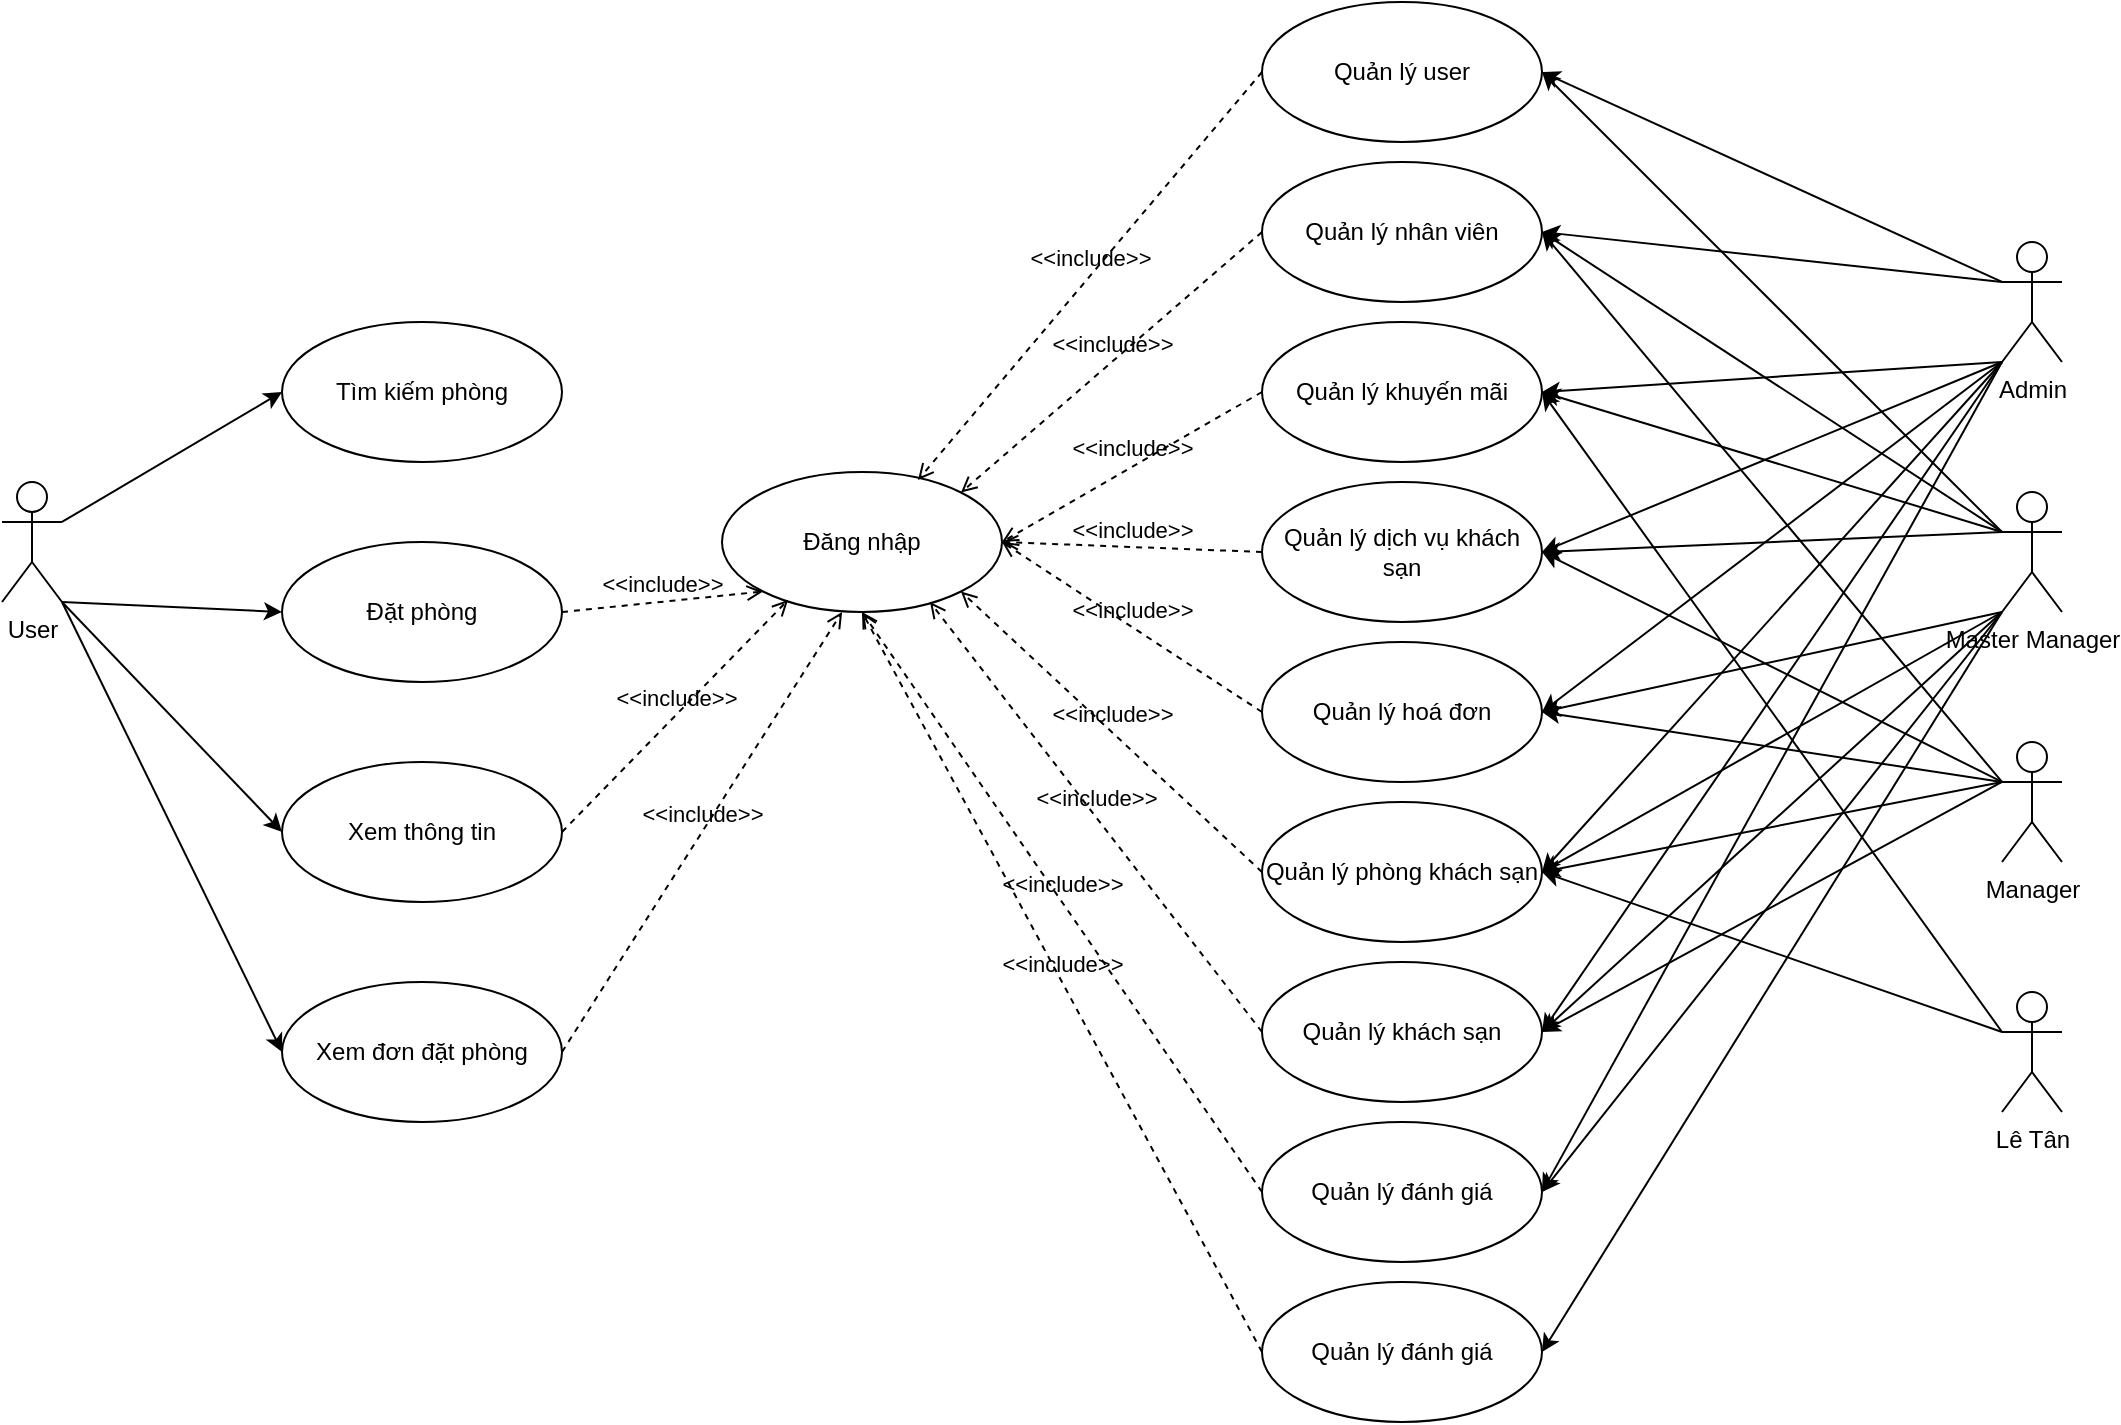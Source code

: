 <mxfile version="20.6.0" type="github">
  <diagram id="jBtTjO7NlrIGIKfBwDJG" name="Page-1">
    <mxGraphModel dx="1374" dy="800" grid="1" gridSize="10" guides="1" tooltips="1" connect="1" arrows="1" fold="1" page="1" pageScale="1" pageWidth="850" pageHeight="1100" math="0" shadow="0">
      <root>
        <mxCell id="0" />
        <mxCell id="1" parent="0" />
        <mxCell id="8aYMuTenBSdRTvFc2gZG-1" value="User" style="shape=umlActor;verticalLabelPosition=bottom;verticalAlign=top;html=1;" parent="1" vertex="1">
          <mxGeometry x="80" y="310" width="30" height="60" as="geometry" />
        </mxCell>
        <mxCell id="wvgPAgoQQPdy4hpP0gHA-4" value="Admin" style="shape=umlActor;verticalLabelPosition=bottom;verticalAlign=top;html=1;" parent="1" vertex="1">
          <mxGeometry x="1080" y="190" width="30" height="60" as="geometry" />
        </mxCell>
        <mxCell id="wvgPAgoQQPdy4hpP0gHA-5" value="Đăng nhập" style="ellipse;whiteSpace=wrap;html=1;" parent="1" vertex="1">
          <mxGeometry x="440" y="305" width="140" height="70" as="geometry" />
        </mxCell>
        <mxCell id="wvgPAgoQQPdy4hpP0gHA-6" value="Quản lý khách sạn" style="ellipse;whiteSpace=wrap;html=1;" parent="1" vertex="1">
          <mxGeometry x="710" y="550" width="140" height="70" as="geometry" />
        </mxCell>
        <mxCell id="wvgPAgoQQPdy4hpP0gHA-8" value="Quản lý phòng khách sạn" style="ellipse;whiteSpace=wrap;html=1;" parent="1" vertex="1">
          <mxGeometry x="710" y="470" width="140" height="70" as="geometry" />
        </mxCell>
        <mxCell id="wvgPAgoQQPdy4hpP0gHA-9" value="Đặt phòng" style="ellipse;whiteSpace=wrap;html=1;" parent="1" vertex="1">
          <mxGeometry x="220" y="340" width="140" height="70" as="geometry" />
        </mxCell>
        <mxCell id="wvgPAgoQQPdy4hpP0gHA-10" value="" style="endArrow=classic;html=1;rounded=0;exitX=1;exitY=1;exitDx=0;exitDy=0;exitPerimeter=0;entryX=0;entryY=0.5;entryDx=0;entryDy=0;" parent="1" source="8aYMuTenBSdRTvFc2gZG-1" target="wvgPAgoQQPdy4hpP0gHA-9" edge="1">
          <mxGeometry width="50" height="50" relative="1" as="geometry">
            <mxPoint x="580" y="320" as="sourcePoint" />
            <mxPoint x="630" y="270" as="targetPoint" />
          </mxGeometry>
        </mxCell>
        <mxCell id="wvgPAgoQQPdy4hpP0gHA-11" value="&amp;lt;&amp;lt;include&amp;gt;&amp;gt;" style="html=1;verticalAlign=bottom;labelBackgroundColor=none;endArrow=open;endFill=0;dashed=1;rounded=0;exitX=1;exitY=0.5;exitDx=0;exitDy=0;entryX=0;entryY=1;entryDx=0;entryDy=0;" parent="1" source="wvgPAgoQQPdy4hpP0gHA-9" target="wvgPAgoQQPdy4hpP0gHA-5" edge="1">
          <mxGeometry width="160" relative="1" as="geometry">
            <mxPoint x="530" y="290" as="sourcePoint" />
            <mxPoint x="690" y="290" as="targetPoint" />
          </mxGeometry>
        </mxCell>
        <mxCell id="wvgPAgoQQPdy4hpP0gHA-12" value="&amp;lt;&amp;lt;include&amp;gt;&amp;gt;" style="html=1;verticalAlign=bottom;labelBackgroundColor=none;endArrow=open;endFill=0;dashed=1;rounded=0;exitX=0;exitY=0.5;exitDx=0;exitDy=0;entryX=1;entryY=1;entryDx=0;entryDy=0;" parent="1" source="wvgPAgoQQPdy4hpP0gHA-8" target="wvgPAgoQQPdy4hpP0gHA-5" edge="1">
          <mxGeometry width="160" relative="1" as="geometry">
            <mxPoint x="540" y="500" as="sourcePoint" />
            <mxPoint x="700" y="500" as="targetPoint" />
          </mxGeometry>
        </mxCell>
        <mxCell id="wvgPAgoQQPdy4hpP0gHA-13" value="&amp;lt;&amp;lt;include&amp;gt;&amp;gt;" style="html=1;verticalAlign=bottom;labelBackgroundColor=none;endArrow=open;endFill=0;dashed=1;rounded=0;exitX=0;exitY=0.5;exitDx=0;exitDy=0;entryX=0.743;entryY=0.929;entryDx=0;entryDy=0;entryPerimeter=0;" parent="1" source="wvgPAgoQQPdy4hpP0gHA-6" target="wvgPAgoQQPdy4hpP0gHA-5" edge="1">
          <mxGeometry width="160" relative="1" as="geometry">
            <mxPoint x="530" y="290" as="sourcePoint" />
            <mxPoint x="550" y="370" as="targetPoint" />
          </mxGeometry>
        </mxCell>
        <mxCell id="wvgPAgoQQPdy4hpP0gHA-16" value="Tìm kiếm phòng" style="ellipse;whiteSpace=wrap;html=1;" parent="1" vertex="1">
          <mxGeometry x="220" y="230" width="140" height="70" as="geometry" />
        </mxCell>
        <mxCell id="wvgPAgoQQPdy4hpP0gHA-17" value="" style="endArrow=classic;html=1;rounded=0;exitX=1;exitY=0.333;exitDx=0;exitDy=0;exitPerimeter=0;entryX=0;entryY=0.5;entryDx=0;entryDy=0;" parent="1" source="8aYMuTenBSdRTvFc2gZG-1" target="wvgPAgoQQPdy4hpP0gHA-16" edge="1">
          <mxGeometry width="50" height="50" relative="1" as="geometry">
            <mxPoint x="120" y="330" as="sourcePoint" />
            <mxPoint x="170" y="280" as="targetPoint" />
          </mxGeometry>
        </mxCell>
        <mxCell id="wvgPAgoQQPdy4hpP0gHA-19" value="Quản lý hoá đơn" style="ellipse;whiteSpace=wrap;html=1;" parent="1" vertex="1">
          <mxGeometry x="710" y="390" width="140" height="70" as="geometry" />
        </mxCell>
        <mxCell id="wvgPAgoQQPdy4hpP0gHA-20" value="&amp;lt;&amp;lt;include&amp;gt;&amp;gt;" style="html=1;verticalAlign=bottom;labelBackgroundColor=none;endArrow=open;endFill=0;dashed=1;rounded=0;exitX=0;exitY=0.5;exitDx=0;exitDy=0;entryX=1;entryY=0.5;entryDx=0;entryDy=0;" parent="1" source="wvgPAgoQQPdy4hpP0gHA-19" target="wvgPAgoQQPdy4hpP0gHA-5" edge="1">
          <mxGeometry width="160" relative="1" as="geometry">
            <mxPoint x="530" y="530" as="sourcePoint" />
            <mxPoint x="620" y="370" as="targetPoint" />
          </mxGeometry>
        </mxCell>
        <mxCell id="wvgPAgoQQPdy4hpP0gHA-21" value="Quản lý dịch vụ khách sạn" style="ellipse;whiteSpace=wrap;html=1;" parent="1" vertex="1">
          <mxGeometry x="710" y="310" width="140" height="70" as="geometry" />
        </mxCell>
        <mxCell id="wvgPAgoQQPdy4hpP0gHA-22" value="&amp;lt;&amp;lt;include&amp;gt;&amp;gt;" style="html=1;verticalAlign=bottom;labelBackgroundColor=none;endArrow=open;endFill=0;dashed=1;rounded=0;exitX=0;exitY=0.5;exitDx=0;exitDy=0;entryX=1;entryY=0.5;entryDx=0;entryDy=0;" parent="1" source="wvgPAgoQQPdy4hpP0gHA-21" target="wvgPAgoQQPdy4hpP0gHA-5" edge="1">
          <mxGeometry width="160" relative="1" as="geometry">
            <mxPoint x="650" y="400" as="sourcePoint" />
            <mxPoint x="810" y="400" as="targetPoint" />
          </mxGeometry>
        </mxCell>
        <mxCell id="wvgPAgoQQPdy4hpP0gHA-25" value="" style="endArrow=classic;html=1;rounded=0;entryX=1;entryY=0.5;entryDx=0;entryDy=0;exitX=0;exitY=1;exitDx=0;exitDy=0;exitPerimeter=0;" parent="1" source="wvgPAgoQQPdy4hpP0gHA-4" target="wvgPAgoQQPdy4hpP0gHA-6" edge="1">
          <mxGeometry width="50" height="50" relative="1" as="geometry">
            <mxPoint x="1030" y="370" as="sourcePoint" />
            <mxPoint x="970" y="370" as="targetPoint" />
          </mxGeometry>
        </mxCell>
        <mxCell id="wvgPAgoQQPdy4hpP0gHA-26" value="" style="endArrow=classic;html=1;rounded=0;exitX=0;exitY=1;exitDx=0;exitDy=0;exitPerimeter=0;entryX=1;entryY=0.5;entryDx=0;entryDy=0;" parent="1" source="wvgPAgoQQPdy4hpP0gHA-4" target="wvgPAgoQQPdy4hpP0gHA-8" edge="1">
          <mxGeometry width="50" height="50" relative="1" as="geometry">
            <mxPoint x="700" y="430" as="sourcePoint" />
            <mxPoint x="750" y="380" as="targetPoint" />
          </mxGeometry>
        </mxCell>
        <mxCell id="wvgPAgoQQPdy4hpP0gHA-27" value="" style="endArrow=classic;html=1;rounded=0;exitX=0;exitY=1;exitDx=0;exitDy=0;exitPerimeter=0;entryX=1;entryY=0.5;entryDx=0;entryDy=0;" parent="1" source="wvgPAgoQQPdy4hpP0gHA-4" target="wvgPAgoQQPdy4hpP0gHA-19" edge="1">
          <mxGeometry width="50" height="50" relative="1" as="geometry">
            <mxPoint x="700" y="430" as="sourcePoint" />
            <mxPoint x="750" y="380" as="targetPoint" />
          </mxGeometry>
        </mxCell>
        <mxCell id="wvgPAgoQQPdy4hpP0gHA-28" value="" style="endArrow=classic;html=1;rounded=0;entryX=1;entryY=0.5;entryDx=0;entryDy=0;exitX=0;exitY=1;exitDx=0;exitDy=0;exitPerimeter=0;" parent="1" source="wvgPAgoQQPdy4hpP0gHA-4" target="wvgPAgoQQPdy4hpP0gHA-21" edge="1">
          <mxGeometry width="50" height="50" relative="1" as="geometry">
            <mxPoint x="1030" y="380" as="sourcePoint" />
            <mxPoint x="970" y="330" as="targetPoint" />
          </mxGeometry>
        </mxCell>
        <mxCell id="wvgPAgoQQPdy4hpP0gHA-29" value="Quản lý khuyến mãi" style="ellipse;whiteSpace=wrap;html=1;" parent="1" vertex="1">
          <mxGeometry x="710" y="230" width="140" height="70" as="geometry" />
        </mxCell>
        <mxCell id="wvgPAgoQQPdy4hpP0gHA-30" value="&amp;lt;&amp;lt;include&amp;gt;&amp;gt;" style="html=1;verticalAlign=bottom;labelBackgroundColor=none;endArrow=open;endFill=0;dashed=1;rounded=0;exitX=0;exitY=0.5;exitDx=0;exitDy=0;entryX=1;entryY=0.5;entryDx=0;entryDy=0;" parent="1" source="wvgPAgoQQPdy4hpP0gHA-29" target="wvgPAgoQQPdy4hpP0gHA-5" edge="1">
          <mxGeometry width="160" relative="1" as="geometry">
            <mxPoint x="690" y="265" as="sourcePoint" />
            <mxPoint x="580" y="260" as="targetPoint" />
          </mxGeometry>
        </mxCell>
        <mxCell id="wvgPAgoQQPdy4hpP0gHA-31" value="" style="endArrow=classic;html=1;rounded=0;entryX=1;entryY=0.5;entryDx=0;entryDy=0;exitX=0;exitY=1;exitDx=0;exitDy=0;exitPerimeter=0;" parent="1" source="wvgPAgoQQPdy4hpP0gHA-4" target="wvgPAgoQQPdy4hpP0gHA-29" edge="1">
          <mxGeometry width="50" height="50" relative="1" as="geometry">
            <mxPoint x="1030" y="370" as="sourcePoint" />
            <mxPoint x="750" y="380" as="targetPoint" />
          </mxGeometry>
        </mxCell>
        <mxCell id="wvgPAgoQQPdy4hpP0gHA-32" value="Quản lý nhân viên" style="ellipse;whiteSpace=wrap;html=1;" parent="1" vertex="1">
          <mxGeometry x="710" y="150" width="140" height="70" as="geometry" />
        </mxCell>
        <mxCell id="wvgPAgoQQPdy4hpP0gHA-33" value="&amp;lt;&amp;lt;include&amp;gt;&amp;gt;" style="html=1;verticalAlign=bottom;labelBackgroundColor=none;endArrow=open;endFill=0;dashed=1;rounded=0;exitX=0;exitY=0.5;exitDx=0;exitDy=0;entryX=1;entryY=0;entryDx=0;entryDy=0;" parent="1" source="wvgPAgoQQPdy4hpP0gHA-32" target="wvgPAgoQQPdy4hpP0gHA-5" edge="1">
          <mxGeometry width="160" relative="1" as="geometry">
            <mxPoint x="659.94" y="210" as="sourcePoint" />
            <mxPoint x="540" y="266.03" as="targetPoint" />
          </mxGeometry>
        </mxCell>
        <mxCell id="wvgPAgoQQPdy4hpP0gHA-34" value="" style="endArrow=classic;html=1;rounded=0;exitX=0;exitY=0.333;exitDx=0;exitDy=0;exitPerimeter=0;entryX=1;entryY=0.5;entryDx=0;entryDy=0;" parent="1" source="wvgPAgoQQPdy4hpP0gHA-4" target="wvgPAgoQQPdy4hpP0gHA-32" edge="1">
          <mxGeometry width="50" height="50" relative="1" as="geometry">
            <mxPoint x="700" y="300" as="sourcePoint" />
            <mxPoint x="750" y="250" as="targetPoint" />
          </mxGeometry>
        </mxCell>
        <mxCell id="wvgPAgoQQPdy4hpP0gHA-35" value="Quản lý user" style="ellipse;whiteSpace=wrap;html=1;" parent="1" vertex="1">
          <mxGeometry x="710" y="70" width="140" height="70" as="geometry" />
        </mxCell>
        <mxCell id="wvgPAgoQQPdy4hpP0gHA-36" value="&amp;lt;&amp;lt;include&amp;gt;&amp;gt;" style="html=1;verticalAlign=bottom;labelBackgroundColor=none;endArrow=open;endFill=0;dashed=1;rounded=0;exitX=0;exitY=0.5;exitDx=0;exitDy=0;entryX=0.7;entryY=0.057;entryDx=0;entryDy=0;entryPerimeter=0;" parent="1" source="wvgPAgoQQPdy4hpP0gHA-35" target="wvgPAgoQQPdy4hpP0gHA-5" edge="1">
          <mxGeometry width="160" relative="1" as="geometry">
            <mxPoint x="650.5" y="119.87" as="sourcePoint" />
            <mxPoint x="519.997" y="250.121" as="targetPoint" />
          </mxGeometry>
        </mxCell>
        <mxCell id="wvgPAgoQQPdy4hpP0gHA-37" value="" style="endArrow=classic;html=1;rounded=0;exitX=0;exitY=0.333;exitDx=0;exitDy=0;exitPerimeter=0;entryX=1;entryY=0.5;entryDx=0;entryDy=0;" parent="1" source="wvgPAgoQQPdy4hpP0gHA-4" target="wvgPAgoQQPdy4hpP0gHA-35" edge="1">
          <mxGeometry width="50" height="50" relative="1" as="geometry">
            <mxPoint x="700" y="300" as="sourcePoint" />
            <mxPoint x="750" y="250" as="targetPoint" />
          </mxGeometry>
        </mxCell>
        <mxCell id="wvgPAgoQQPdy4hpP0gHA-38" value="Xem thông tin" style="ellipse;whiteSpace=wrap;html=1;" parent="1" vertex="1">
          <mxGeometry x="220" y="450" width="140" height="70" as="geometry" />
        </mxCell>
        <mxCell id="wvgPAgoQQPdy4hpP0gHA-39" value="" style="endArrow=classic;html=1;rounded=0;exitX=1;exitY=1;exitDx=0;exitDy=0;exitPerimeter=0;entryX=0;entryY=0.5;entryDx=0;entryDy=0;" parent="1" source="8aYMuTenBSdRTvFc2gZG-1" target="wvgPAgoQQPdy4hpP0gHA-38" edge="1">
          <mxGeometry width="50" height="50" relative="1" as="geometry">
            <mxPoint x="80" y="440" as="sourcePoint" />
            <mxPoint x="190" y="505" as="targetPoint" />
          </mxGeometry>
        </mxCell>
        <mxCell id="wvgPAgoQQPdy4hpP0gHA-40" value="&amp;lt;&amp;lt;include&amp;gt;&amp;gt;" style="html=1;verticalAlign=bottom;labelBackgroundColor=none;endArrow=open;endFill=0;dashed=1;rounded=0;exitX=1;exitY=0.5;exitDx=0;exitDy=0;entryX=0.236;entryY=0.914;entryDx=0;entryDy=0;entryPerimeter=0;" parent="1" source="wvgPAgoQQPdy4hpP0gHA-38" target="wvgPAgoQQPdy4hpP0gHA-5" edge="1">
          <mxGeometry width="160" relative="1" as="geometry">
            <mxPoint x="650" y="400" as="sourcePoint" />
            <mxPoint x="810" y="400" as="targetPoint" />
          </mxGeometry>
        </mxCell>
        <mxCell id="wvgPAgoQQPdy4hpP0gHA-41" value="Xem đơn đặt phòng" style="ellipse;whiteSpace=wrap;html=1;" parent="1" vertex="1">
          <mxGeometry x="220" y="560" width="140" height="70" as="geometry" />
        </mxCell>
        <mxCell id="wvgPAgoQQPdy4hpP0gHA-42" value="&amp;lt;&amp;lt;include&amp;gt;&amp;gt;" style="html=1;verticalAlign=bottom;labelBackgroundColor=none;endArrow=open;endFill=0;dashed=1;rounded=0;exitX=1;exitY=0.5;exitDx=0;exitDy=0;entryX=0.429;entryY=1;entryDx=0;entryDy=0;entryPerimeter=0;" parent="1" source="wvgPAgoQQPdy4hpP0gHA-41" target="wvgPAgoQQPdy4hpP0gHA-5" edge="1">
          <mxGeometry width="160" relative="1" as="geometry">
            <mxPoint x="650" y="400" as="sourcePoint" />
            <mxPoint x="810" y="400" as="targetPoint" />
          </mxGeometry>
        </mxCell>
        <mxCell id="wvgPAgoQQPdy4hpP0gHA-43" value="" style="endArrow=classic;html=1;rounded=0;exitX=1;exitY=1;exitDx=0;exitDy=0;exitPerimeter=0;entryX=0;entryY=0.5;entryDx=0;entryDy=0;" parent="1" source="8aYMuTenBSdRTvFc2gZG-1" target="wvgPAgoQQPdy4hpP0gHA-41" edge="1">
          <mxGeometry width="50" height="50" relative="1" as="geometry">
            <mxPoint x="700" y="430" as="sourcePoint" />
            <mxPoint x="750" y="380" as="targetPoint" />
          </mxGeometry>
        </mxCell>
        <mxCell id="uN7A_xl5XMdg3TVHM9R9-4" value="Manager" style="shape=umlActor;verticalLabelPosition=bottom;verticalAlign=top;html=1;outlineConnect=0;" parent="1" vertex="1">
          <mxGeometry x="1080" y="440" width="30" height="60" as="geometry" />
        </mxCell>
        <mxCell id="uN7A_xl5XMdg3TVHM9R9-5" value="" style="endArrow=classic;html=1;rounded=0;exitX=0;exitY=0.333;exitDx=0;exitDy=0;exitPerimeter=0;entryX=1;entryY=0.5;entryDx=0;entryDy=0;" parent="1" source="uN7A_xl5XMdg3TVHM9R9-4" target="wvgPAgoQQPdy4hpP0gHA-21" edge="1">
          <mxGeometry width="50" height="50" relative="1" as="geometry">
            <mxPoint x="1040" y="380" as="sourcePoint" />
            <mxPoint x="1000" y="590" as="targetPoint" />
          </mxGeometry>
        </mxCell>
        <mxCell id="uN7A_xl5XMdg3TVHM9R9-6" value="" style="endArrow=classic;html=1;rounded=0;exitX=0;exitY=0.333;exitDx=0;exitDy=0;exitPerimeter=0;entryX=1;entryY=0.5;entryDx=0;entryDy=0;" parent="1" source="uN7A_xl5XMdg3TVHM9R9-4" target="wvgPAgoQQPdy4hpP0gHA-19" edge="1">
          <mxGeometry width="50" height="50" relative="1" as="geometry">
            <mxPoint x="1060" y="885" as="sourcePoint" />
            <mxPoint x="880" y="520" as="targetPoint" />
          </mxGeometry>
        </mxCell>
        <mxCell id="uN7A_xl5XMdg3TVHM9R9-7" value="" style="endArrow=classic;html=1;rounded=0;exitX=0;exitY=0.333;exitDx=0;exitDy=0;exitPerimeter=0;entryX=1;entryY=0.5;entryDx=0;entryDy=0;" parent="1" source="uN7A_xl5XMdg3TVHM9R9-4" target="wvgPAgoQQPdy4hpP0gHA-6" edge="1">
          <mxGeometry width="50" height="50" relative="1" as="geometry">
            <mxPoint x="1100" y="955" as="sourcePoint" />
            <mxPoint x="850" y="580" as="targetPoint" />
          </mxGeometry>
        </mxCell>
        <mxCell id="uN7A_xl5XMdg3TVHM9R9-8" value="Quản lý đánh giá" style="ellipse;whiteSpace=wrap;html=1;" parent="1" vertex="1">
          <mxGeometry x="710" y="630" width="140" height="70" as="geometry" />
        </mxCell>
        <mxCell id="uN7A_xl5XMdg3TVHM9R9-9" value="&amp;lt;&amp;lt;include&amp;gt;&amp;gt;" style="html=1;verticalAlign=bottom;labelBackgroundColor=none;endArrow=open;endFill=0;dashed=1;rounded=0;exitX=0;exitY=0.5;exitDx=0;exitDy=0;entryX=0.5;entryY=1;entryDx=0;entryDy=0;" parent="1" source="uN7A_xl5XMdg3TVHM9R9-8" target="wvgPAgoQQPdy4hpP0gHA-5" edge="1">
          <mxGeometry width="160" relative="1" as="geometry">
            <mxPoint x="673.06" y="750" as="sourcePoint" />
            <mxPoint x="490.0" y="460" as="targetPoint" />
          </mxGeometry>
        </mxCell>
        <mxCell id="uN7A_xl5XMdg3TVHM9R9-10" value="" style="endArrow=classic;html=1;rounded=0;entryX=1;entryY=0.5;entryDx=0;entryDy=0;exitX=0;exitY=1;exitDx=0;exitDy=0;exitPerimeter=0;" parent="1" source="wvgPAgoQQPdy4hpP0gHA-4" target="uN7A_xl5XMdg3TVHM9R9-8" edge="1">
          <mxGeometry width="50" height="50" relative="1" as="geometry">
            <mxPoint x="1040" y="437.5" as="sourcePoint" />
            <mxPoint x="860" y="732.5" as="targetPoint" />
          </mxGeometry>
        </mxCell>
        <mxCell id="iZb17CZg-Gn6HU6_V5m6-1" value="Lê Tân" style="shape=umlActor;verticalLabelPosition=bottom;verticalAlign=top;html=1;outlineConnect=0;" parent="1" vertex="1">
          <mxGeometry x="1080" y="565" width="30" height="60" as="geometry" />
        </mxCell>
        <mxCell id="iZb17CZg-Gn6HU6_V5m6-4" value="" style="endArrow=classic;html=1;rounded=0;exitX=0;exitY=0.333;exitDx=0;exitDy=0;exitPerimeter=0;entryX=1;entryY=0.5;entryDx=0;entryDy=0;" parent="1" source="uN7A_xl5XMdg3TVHM9R9-4" target="wvgPAgoQQPdy4hpP0gHA-8" edge="1">
          <mxGeometry width="50" height="50" relative="1" as="geometry">
            <mxPoint x="1050" y="805" as="sourcePoint" />
            <mxPoint x="870" y="520" as="targetPoint" />
          </mxGeometry>
        </mxCell>
        <mxCell id="iZb17CZg-Gn6HU6_V5m6-5" value="" style="endArrow=classic;html=1;rounded=0;exitX=0;exitY=0.333;exitDx=0;exitDy=0;exitPerimeter=0;entryX=1;entryY=0.5;entryDx=0;entryDy=0;" parent="1" source="iZb17CZg-Gn6HU6_V5m6-1" target="wvgPAgoQQPdy4hpP0gHA-8" edge="1">
          <mxGeometry width="50" height="50" relative="1" as="geometry">
            <mxPoint x="1050" y="525" as="sourcePoint" />
            <mxPoint x="870" y="620" as="targetPoint" />
          </mxGeometry>
        </mxCell>
        <mxCell id="iZb17CZg-Gn6HU6_V5m6-6" value="" style="endArrow=classic;html=1;rounded=0;exitX=0;exitY=0.333;exitDx=0;exitDy=0;exitPerimeter=0;entryX=1;entryY=0.5;entryDx=0;entryDy=0;" parent="1" source="uN7A_xl5XMdg3TVHM9R9-4" target="wvgPAgoQQPdy4hpP0gHA-32" edge="1">
          <mxGeometry width="50" height="50" relative="1" as="geometry">
            <mxPoint x="1050" y="430" as="sourcePoint" />
            <mxPoint x="870" y="525" as="targetPoint" />
          </mxGeometry>
        </mxCell>
        <mxCell id="iZb17CZg-Gn6HU6_V5m6-8" value="Master Manager" style="shape=umlActor;verticalLabelPosition=bottom;verticalAlign=top;html=1;outlineConnect=0;" parent="1" vertex="1">
          <mxGeometry x="1080" y="315" width="30" height="60" as="geometry" />
        </mxCell>
        <mxCell id="iZb17CZg-Gn6HU6_V5m6-9" value="" style="endArrow=classic;html=1;rounded=0;entryX=1;entryY=0.5;entryDx=0;entryDy=0;exitX=0;exitY=0.333;exitDx=0;exitDy=0;exitPerimeter=0;" parent="1" source="iZb17CZg-Gn6HU6_V5m6-8" target="wvgPAgoQQPdy4hpP0gHA-35" edge="1">
          <mxGeometry width="50" height="50" relative="1" as="geometry">
            <mxPoint x="1040" y="260" as="sourcePoint" />
            <mxPoint x="860" y="355" as="targetPoint" />
          </mxGeometry>
        </mxCell>
        <mxCell id="iZb17CZg-Gn6HU6_V5m6-10" value="" style="endArrow=classic;html=1;rounded=0;entryX=1;entryY=0.5;entryDx=0;entryDy=0;exitX=0;exitY=0.333;exitDx=0;exitDy=0;exitPerimeter=0;" parent="1" source="iZb17CZg-Gn6HU6_V5m6-8" target="wvgPAgoQQPdy4hpP0gHA-32" edge="1">
          <mxGeometry width="50" height="50" relative="1" as="geometry">
            <mxPoint x="1050" y="270" as="sourcePoint" />
            <mxPoint x="870" y="365" as="targetPoint" />
          </mxGeometry>
        </mxCell>
        <mxCell id="iZb17CZg-Gn6HU6_V5m6-11" value="" style="endArrow=classic;html=1;rounded=0;entryX=1;entryY=0.5;entryDx=0;entryDy=0;exitX=0;exitY=0.333;exitDx=0;exitDy=0;exitPerimeter=0;" parent="1" source="iZb17CZg-Gn6HU6_V5m6-8" target="wvgPAgoQQPdy4hpP0gHA-29" edge="1">
          <mxGeometry width="50" height="50" relative="1" as="geometry">
            <mxPoint x="1060" y="280" as="sourcePoint" />
            <mxPoint x="880" y="375" as="targetPoint" />
          </mxGeometry>
        </mxCell>
        <mxCell id="iZb17CZg-Gn6HU6_V5m6-12" value="" style="endArrow=classic;html=1;rounded=0;entryX=1;entryY=0.5;entryDx=0;entryDy=0;exitX=0;exitY=0.333;exitDx=0;exitDy=0;exitPerimeter=0;" parent="1" source="iZb17CZg-Gn6HU6_V5m6-8" target="wvgPAgoQQPdy4hpP0gHA-21" edge="1">
          <mxGeometry width="50" height="50" relative="1" as="geometry">
            <mxPoint x="1070" y="290" as="sourcePoint" />
            <mxPoint x="890" y="385" as="targetPoint" />
          </mxGeometry>
        </mxCell>
        <mxCell id="iZb17CZg-Gn6HU6_V5m6-13" value="" style="endArrow=classic;html=1;rounded=0;entryX=1;entryY=0.5;entryDx=0;entryDy=0;exitX=0;exitY=1;exitDx=0;exitDy=0;exitPerimeter=0;" parent="1" source="iZb17CZg-Gn6HU6_V5m6-8" target="uN7A_xl5XMdg3TVHM9R9-8" edge="1">
          <mxGeometry width="50" height="50" relative="1" as="geometry">
            <mxPoint x="1080" y="300" as="sourcePoint" />
            <mxPoint x="900" y="395" as="targetPoint" />
          </mxGeometry>
        </mxCell>
        <mxCell id="iZb17CZg-Gn6HU6_V5m6-14" value="" style="endArrow=classic;html=1;rounded=0;entryX=1;entryY=0.5;entryDx=0;entryDy=0;exitX=0;exitY=1;exitDx=0;exitDy=0;exitPerimeter=0;" parent="1" source="iZb17CZg-Gn6HU6_V5m6-8" target="wvgPAgoQQPdy4hpP0gHA-6" edge="1">
          <mxGeometry width="50" height="50" relative="1" as="geometry">
            <mxPoint x="1090" y="310" as="sourcePoint" />
            <mxPoint x="910" y="405" as="targetPoint" />
          </mxGeometry>
        </mxCell>
        <mxCell id="iZb17CZg-Gn6HU6_V5m6-15" value="" style="endArrow=classic;html=1;rounded=0;entryX=1;entryY=0.5;entryDx=0;entryDy=0;exitX=0;exitY=1;exitDx=0;exitDy=0;exitPerimeter=0;" parent="1" source="iZb17CZg-Gn6HU6_V5m6-8" target="wvgPAgoQQPdy4hpP0gHA-8" edge="1">
          <mxGeometry width="50" height="50" relative="1" as="geometry">
            <mxPoint x="1110" y="360" as="sourcePoint" />
            <mxPoint x="920" y="415" as="targetPoint" />
          </mxGeometry>
        </mxCell>
        <mxCell id="iZb17CZg-Gn6HU6_V5m6-16" value="" style="endArrow=classic;html=1;rounded=0;entryX=1;entryY=0.5;entryDx=0;entryDy=0;exitX=0;exitY=1;exitDx=0;exitDy=0;exitPerimeter=0;" parent="1" source="iZb17CZg-Gn6HU6_V5m6-8" target="wvgPAgoQQPdy4hpP0gHA-19" edge="1">
          <mxGeometry width="50" height="50" relative="1" as="geometry">
            <mxPoint x="1030" y="380" as="sourcePoint" />
            <mxPoint x="930" y="425" as="targetPoint" />
          </mxGeometry>
        </mxCell>
        <mxCell id="TnBY9Xgsuz-ABYTM72Nj-3" value="" style="endArrow=classic;html=1;rounded=0;exitX=0;exitY=0.333;exitDx=0;exitDy=0;exitPerimeter=0;entryX=1;entryY=0.5;entryDx=0;entryDy=0;" edge="1" parent="1" source="iZb17CZg-Gn6HU6_V5m6-1" target="wvgPAgoQQPdy4hpP0gHA-29">
          <mxGeometry width="50" height="50" relative="1" as="geometry">
            <mxPoint x="1040" y="595" as="sourcePoint" />
            <mxPoint x="860" y="515" as="targetPoint" />
          </mxGeometry>
        </mxCell>
        <mxCell id="TnBY9Xgsuz-ABYTM72Nj-4" value="Quản lý đánh giá" style="ellipse;whiteSpace=wrap;html=1;" vertex="1" parent="1">
          <mxGeometry x="710" y="710" width="140" height="70" as="geometry" />
        </mxCell>
        <mxCell id="TnBY9Xgsuz-ABYTM72Nj-5" value="&amp;lt;&amp;lt;include&amp;gt;&amp;gt;" style="html=1;verticalAlign=bottom;labelBackgroundColor=none;endArrow=open;endFill=0;dashed=1;rounded=0;exitX=0;exitY=0.5;exitDx=0;exitDy=0;entryX=0.5;entryY=1;entryDx=0;entryDy=0;" edge="1" parent="1" source="TnBY9Xgsuz-ABYTM72Nj-4" target="wvgPAgoQQPdy4hpP0gHA-5">
          <mxGeometry width="160" relative="1" as="geometry">
            <mxPoint x="680" y="730" as="sourcePoint" />
            <mxPoint x="480" y="440" as="targetPoint" />
          </mxGeometry>
        </mxCell>
        <mxCell id="TnBY9Xgsuz-ABYTM72Nj-6" value="" style="endArrow=classic;html=1;rounded=0;entryX=1;entryY=0.5;entryDx=0;entryDy=0;exitX=0;exitY=1;exitDx=0;exitDy=0;exitPerimeter=0;" edge="1" parent="1" source="iZb17CZg-Gn6HU6_V5m6-8" target="TnBY9Xgsuz-ABYTM72Nj-4">
          <mxGeometry width="50" height="50" relative="1" as="geometry">
            <mxPoint x="1040" y="385" as="sourcePoint" />
            <mxPoint x="860" y="675" as="targetPoint" />
          </mxGeometry>
        </mxCell>
      </root>
    </mxGraphModel>
  </diagram>
</mxfile>
